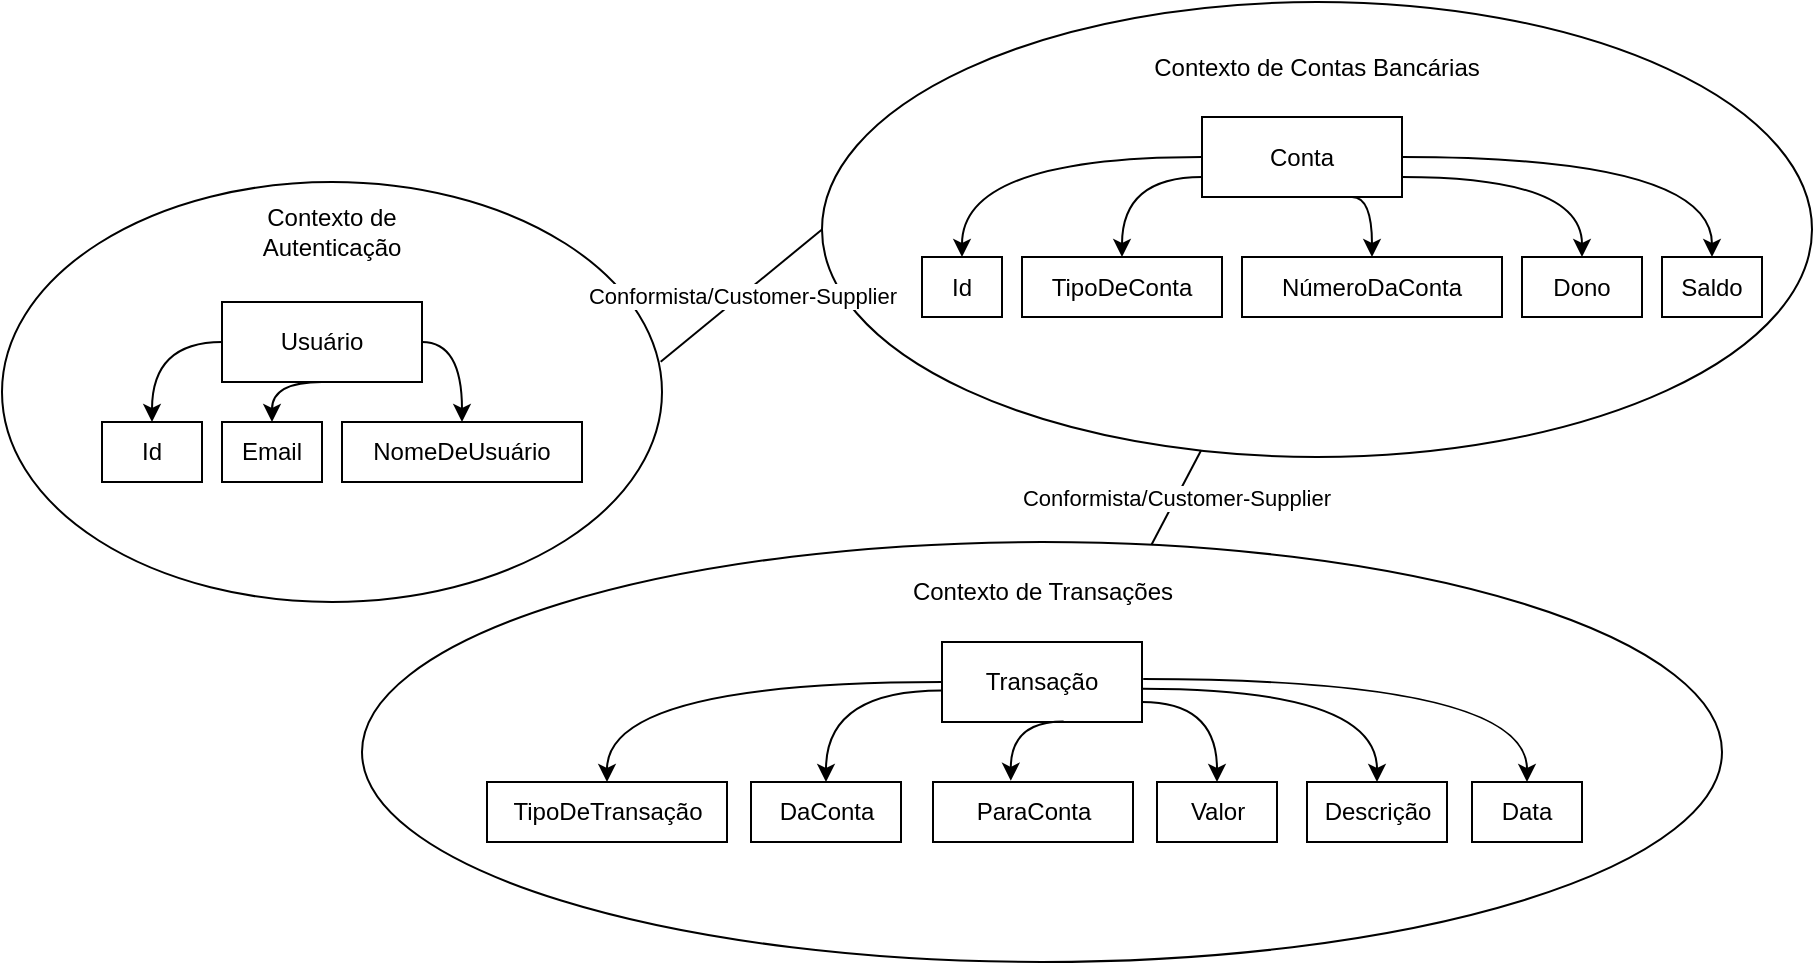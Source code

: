 <mxfile version="27.0.6">
  <diagram name="Page-1" id="S6bj-loEFZDENTpJVslW">
    <mxGraphModel dx="2038" dy="661" grid="1" gridSize="10" guides="1" tooltips="1" connect="1" arrows="1" fold="1" page="1" pageScale="1" pageWidth="850" pageHeight="1100" math="0" shadow="0">
      <root>
        <mxCell id="0" />
        <mxCell id="1" parent="0" />
        <mxCell id="2hIszf3CNOoCdZwzwIAj-1" value="" style="ellipse;whiteSpace=wrap;html=1;verticalAlign=bottom;fillColor=none;" vertex="1" parent="1">
          <mxGeometry x="-130" y="200" width="330" height="210" as="geometry" />
        </mxCell>
        <mxCell id="2hIszf3CNOoCdZwzwIAj-4" value="Contexto de Autenticação" style="text;html=1;align=center;verticalAlign=middle;whiteSpace=wrap;rounded=0;" vertex="1" parent="1">
          <mxGeometry x="5" y="210" width="60" height="30" as="geometry" />
        </mxCell>
        <mxCell id="2hIszf3CNOoCdZwzwIAj-3" value="" style="ellipse;whiteSpace=wrap;html=1;fillColor=none;" vertex="1" parent="1">
          <mxGeometry x="50" y="380" width="680" height="210" as="geometry" />
        </mxCell>
        <mxCell id="2hIszf3CNOoCdZwzwIAj-6" value="Contexto de Transações" style="text;html=1;align=center;verticalAlign=middle;whiteSpace=wrap;rounded=0;" vertex="1" parent="1">
          <mxGeometry x="302.75" y="390" width="174.5" height="30" as="geometry" />
        </mxCell>
        <mxCell id="2hIszf3CNOoCdZwzwIAj-15" style="edgeStyle=orthogonalEdgeStyle;rounded=0;orthogonalLoop=1;jettySize=auto;html=1;entryX=0.5;entryY=0;entryDx=0;entryDy=0;curved=1;exitX=1;exitY=0.5;exitDx=0;exitDy=0;" edge="1" parent="1" source="2hIszf3CNOoCdZwzwIAj-9" target="2hIszf3CNOoCdZwzwIAj-13">
          <mxGeometry relative="1" as="geometry" />
        </mxCell>
        <mxCell id="2hIszf3CNOoCdZwzwIAj-17" style="edgeStyle=orthogonalEdgeStyle;rounded=0;orthogonalLoop=1;jettySize=auto;html=1;entryX=0.5;entryY=0;entryDx=0;entryDy=0;curved=1;exitX=0.5;exitY=1;exitDx=0;exitDy=0;" edge="1" parent="1" source="2hIszf3CNOoCdZwzwIAj-9" target="2hIszf3CNOoCdZwzwIAj-11">
          <mxGeometry relative="1" as="geometry" />
        </mxCell>
        <mxCell id="2hIszf3CNOoCdZwzwIAj-18" style="edgeStyle=orthogonalEdgeStyle;rounded=0;orthogonalLoop=1;jettySize=auto;html=1;entryX=0.5;entryY=0;entryDx=0;entryDy=0;curved=1;exitX=0;exitY=0.5;exitDx=0;exitDy=0;" edge="1" parent="1" source="2hIszf3CNOoCdZwzwIAj-9" target="2hIszf3CNOoCdZwzwIAj-10">
          <mxGeometry relative="1" as="geometry" />
        </mxCell>
        <mxCell id="2hIszf3CNOoCdZwzwIAj-9" value="Usuário" style="rounded=0;whiteSpace=wrap;html=1;" vertex="1" parent="1">
          <mxGeometry x="-20" y="260" width="100" height="40" as="geometry" />
        </mxCell>
        <mxCell id="2hIszf3CNOoCdZwzwIAj-10" value="Id" style="rounded=0;whiteSpace=wrap;html=1;" vertex="1" parent="1">
          <mxGeometry x="-80" y="320" width="50" height="30" as="geometry" />
        </mxCell>
        <mxCell id="2hIszf3CNOoCdZwzwIAj-11" value="Email" style="rounded=0;whiteSpace=wrap;html=1;" vertex="1" parent="1">
          <mxGeometry x="-20" y="320" width="50" height="30" as="geometry" />
        </mxCell>
        <mxCell id="2hIszf3CNOoCdZwzwIAj-13" value="NomeDeUsuário" style="rounded=0;whiteSpace=wrap;html=1;" vertex="1" parent="1">
          <mxGeometry x="40" y="320" width="120" height="30" as="geometry" />
        </mxCell>
        <mxCell id="2hIszf3CNOoCdZwzwIAj-2" value="" style="ellipse;whiteSpace=wrap;html=1;fillColor=none;" vertex="1" parent="1">
          <mxGeometry x="280" y="110" width="495" height="227.5" as="geometry" />
        </mxCell>
        <mxCell id="2hIszf3CNOoCdZwzwIAj-25" style="edgeStyle=orthogonalEdgeStyle;rounded=0;orthogonalLoop=1;jettySize=auto;html=1;entryX=0.5;entryY=0;entryDx=0;entryDy=0;curved=1;" edge="1" parent="1" source="2hIszf3CNOoCdZwzwIAj-19" target="2hIszf3CNOoCdZwzwIAj-23">
          <mxGeometry relative="1" as="geometry" />
        </mxCell>
        <mxCell id="2hIszf3CNOoCdZwzwIAj-28" style="edgeStyle=orthogonalEdgeStyle;rounded=0;orthogonalLoop=1;jettySize=auto;html=1;entryX=0.5;entryY=0;entryDx=0;entryDy=0;curved=1;exitX=1;exitY=0.75;exitDx=0;exitDy=0;" edge="1" parent="1" source="2hIszf3CNOoCdZwzwIAj-19" target="2hIszf3CNOoCdZwzwIAj-22">
          <mxGeometry relative="1" as="geometry" />
        </mxCell>
        <mxCell id="2hIszf3CNOoCdZwzwIAj-29" style="edgeStyle=orthogonalEdgeStyle;rounded=0;orthogonalLoop=1;jettySize=auto;html=1;exitX=0;exitY=0.75;exitDx=0;exitDy=0;curved=1;" edge="1" parent="1" source="2hIszf3CNOoCdZwzwIAj-19" target="2hIszf3CNOoCdZwzwIAj-20">
          <mxGeometry relative="1" as="geometry" />
        </mxCell>
        <mxCell id="2hIszf3CNOoCdZwzwIAj-19" value="Conta" style="rounded=0;whiteSpace=wrap;html=1;" vertex="1" parent="1">
          <mxGeometry x="470" y="167.5" width="100" height="40" as="geometry" />
        </mxCell>
        <mxCell id="2hIszf3CNOoCdZwzwIAj-20" value="TipoDeConta" style="rounded=0;whiteSpace=wrap;html=1;" vertex="1" parent="1">
          <mxGeometry x="380" y="237.5" width="100" height="30" as="geometry" />
        </mxCell>
        <mxCell id="2hIszf3CNOoCdZwzwIAj-21" value="Saldo" style="rounded=0;whiteSpace=wrap;html=1;" vertex="1" parent="1">
          <mxGeometry x="700" y="237.5" width="50" height="30" as="geometry" />
        </mxCell>
        <mxCell id="2hIszf3CNOoCdZwzwIAj-22" value="Dono" style="rounded=0;whiteSpace=wrap;html=1;" vertex="1" parent="1">
          <mxGeometry x="630" y="237.5" width="60" height="30" as="geometry" />
        </mxCell>
        <mxCell id="2hIszf3CNOoCdZwzwIAj-23" value="Id" style="rounded=0;whiteSpace=wrap;html=1;" vertex="1" parent="1">
          <mxGeometry x="330" y="237.5" width="40" height="30" as="geometry" />
        </mxCell>
        <mxCell id="2hIszf3CNOoCdZwzwIAj-24" value="NúmeroDaConta" style="rounded=0;whiteSpace=wrap;html=1;" vertex="1" parent="1">
          <mxGeometry x="490" y="237.5" width="130" height="30" as="geometry" />
        </mxCell>
        <mxCell id="2hIszf3CNOoCdZwzwIAj-26" style="edgeStyle=orthogonalEdgeStyle;rounded=0;orthogonalLoop=1;jettySize=auto;html=1;entryX=0.5;entryY=0;entryDx=0;entryDy=0;curved=1;exitX=0.75;exitY=1;exitDx=0;exitDy=0;" edge="1" parent="1" source="2hIszf3CNOoCdZwzwIAj-19" target="2hIszf3CNOoCdZwzwIAj-24">
          <mxGeometry relative="1" as="geometry" />
        </mxCell>
        <mxCell id="2hIszf3CNOoCdZwzwIAj-27" style="edgeStyle=orthogonalEdgeStyle;rounded=0;orthogonalLoop=1;jettySize=auto;html=1;entryX=0.5;entryY=0;entryDx=0;entryDy=0;curved=1;" edge="1" parent="1" source="2hIszf3CNOoCdZwzwIAj-19" target="2hIszf3CNOoCdZwzwIAj-21">
          <mxGeometry relative="1" as="geometry" />
        </mxCell>
        <mxCell id="2hIszf3CNOoCdZwzwIAj-5" value="Contexto de Contas Bancárias" style="text;html=1;align=center;verticalAlign=middle;whiteSpace=wrap;rounded=0;" vertex="1" parent="1">
          <mxGeometry x="445" y="127.5" width="165" height="30" as="geometry" />
        </mxCell>
        <mxCell id="2hIszf3CNOoCdZwzwIAj-38" style="edgeStyle=orthogonalEdgeStyle;rounded=0;orthogonalLoop=1;jettySize=auto;html=1;entryX=0.5;entryY=0;entryDx=0;entryDy=0;curved=1;" edge="1" parent="1" source="2hIszf3CNOoCdZwzwIAj-30" target="2hIszf3CNOoCdZwzwIAj-33">
          <mxGeometry relative="1" as="geometry" />
        </mxCell>
        <mxCell id="2hIszf3CNOoCdZwzwIAj-39" style="edgeStyle=orthogonalEdgeStyle;rounded=0;orthogonalLoop=1;jettySize=auto;html=1;entryX=0.5;entryY=0;entryDx=0;entryDy=0;curved=1;exitX=0;exitY=0.605;exitDx=0;exitDy=0;exitPerimeter=0;" edge="1" parent="1" source="2hIszf3CNOoCdZwzwIAj-30" target="2hIszf3CNOoCdZwzwIAj-32">
          <mxGeometry relative="1" as="geometry" />
        </mxCell>
        <mxCell id="2hIszf3CNOoCdZwzwIAj-41" style="edgeStyle=orthogonalEdgeStyle;rounded=0;orthogonalLoop=1;jettySize=auto;html=1;entryX=0.5;entryY=0;entryDx=0;entryDy=0;curved=1;exitX=1;exitY=0.75;exitDx=0;exitDy=0;" edge="1" parent="1" source="2hIszf3CNOoCdZwzwIAj-30" target="2hIszf3CNOoCdZwzwIAj-34">
          <mxGeometry relative="1" as="geometry" />
        </mxCell>
        <mxCell id="2hIszf3CNOoCdZwzwIAj-42" style="edgeStyle=orthogonalEdgeStyle;rounded=0;orthogonalLoop=1;jettySize=auto;html=1;entryX=0.5;entryY=0;entryDx=0;entryDy=0;curved=1;exitX=1.004;exitY=0.585;exitDx=0;exitDy=0;exitPerimeter=0;" edge="1" parent="1" source="2hIszf3CNOoCdZwzwIAj-30" target="2hIszf3CNOoCdZwzwIAj-35">
          <mxGeometry relative="1" as="geometry" />
        </mxCell>
        <mxCell id="2hIszf3CNOoCdZwzwIAj-43" style="edgeStyle=orthogonalEdgeStyle;rounded=0;orthogonalLoop=1;jettySize=auto;html=1;exitX=1.006;exitY=0.464;exitDx=0;exitDy=0;entryX=0.5;entryY=0;entryDx=0;entryDy=0;curved=1;exitPerimeter=0;" edge="1" parent="1" source="2hIszf3CNOoCdZwzwIAj-30" target="2hIszf3CNOoCdZwzwIAj-36">
          <mxGeometry relative="1" as="geometry" />
        </mxCell>
        <mxCell id="2hIszf3CNOoCdZwzwIAj-30" value="Transação" style="rounded=0;whiteSpace=wrap;html=1;" vertex="1" parent="1">
          <mxGeometry x="340" y="430" width="100" height="40" as="geometry" />
        </mxCell>
        <mxCell id="2hIszf3CNOoCdZwzwIAj-31" value="ParaConta" style="rounded=0;whiteSpace=wrap;html=1;" vertex="1" parent="1">
          <mxGeometry x="335.5" y="500" width="100" height="30" as="geometry" />
        </mxCell>
        <mxCell id="2hIszf3CNOoCdZwzwIAj-32" value="DaConta" style="rounded=0;whiteSpace=wrap;html=1;" vertex="1" parent="1">
          <mxGeometry x="244.5" y="500" width="75" height="30" as="geometry" />
        </mxCell>
        <mxCell id="2hIszf3CNOoCdZwzwIAj-33" value="TipoDeTransação" style="rounded=0;whiteSpace=wrap;html=1;" vertex="1" parent="1">
          <mxGeometry x="112.5" y="500" width="120" height="30" as="geometry" />
        </mxCell>
        <mxCell id="2hIszf3CNOoCdZwzwIAj-34" value="Valor" style="rounded=0;whiteSpace=wrap;html=1;" vertex="1" parent="1">
          <mxGeometry x="447.5" y="500" width="60" height="30" as="geometry" />
        </mxCell>
        <mxCell id="2hIszf3CNOoCdZwzwIAj-35" value="Descrição" style="rounded=0;whiteSpace=wrap;html=1;" vertex="1" parent="1">
          <mxGeometry x="522.5" y="500" width="70" height="30" as="geometry" />
        </mxCell>
        <mxCell id="2hIszf3CNOoCdZwzwIAj-36" value="Data" style="rounded=0;whiteSpace=wrap;html=1;" vertex="1" parent="1">
          <mxGeometry x="605" y="500" width="55" height="30" as="geometry" />
        </mxCell>
        <mxCell id="2hIszf3CNOoCdZwzwIAj-40" style="edgeStyle=orthogonalEdgeStyle;rounded=0;orthogonalLoop=1;jettySize=auto;html=1;entryX=0.389;entryY=-0.02;entryDx=0;entryDy=0;entryPerimeter=0;curved=1;exitX=0.608;exitY=0.995;exitDx=0;exitDy=0;exitPerimeter=0;" edge="1" parent="1" source="2hIszf3CNOoCdZwzwIAj-30" target="2hIszf3CNOoCdZwzwIAj-31">
          <mxGeometry relative="1" as="geometry" />
        </mxCell>
        <mxCell id="2hIszf3CNOoCdZwzwIAj-44" value="Conformista/Customer-Supplier" style="rounded=0;orthogonalLoop=1;jettySize=auto;html=1;entryX=0.383;entryY=0.985;entryDx=0;entryDy=0;entryPerimeter=0;endArrow=none;startFill=0;" edge="1" parent="1" source="2hIszf3CNOoCdZwzwIAj-3" target="2hIszf3CNOoCdZwzwIAj-2">
          <mxGeometry x="-0.006" relative="1" as="geometry">
            <mxPoint as="offset" />
          </mxGeometry>
        </mxCell>
        <mxCell id="2hIszf3CNOoCdZwzwIAj-45" value="Conformista/Customer-Supplier" style="rounded=0;orthogonalLoop=1;jettySize=auto;html=1;entryX=0;entryY=0.5;entryDx=0;entryDy=0;endArrow=none;startFill=0;exitX=0.998;exitY=0.428;exitDx=0;exitDy=0;exitPerimeter=0;" edge="1" parent="1" source="2hIszf3CNOoCdZwzwIAj-1" target="2hIszf3CNOoCdZwzwIAj-2">
          <mxGeometry x="-0.006" relative="1" as="geometry">
            <mxPoint x="450" y="421" as="sourcePoint" />
            <mxPoint x="480" y="344" as="targetPoint" />
            <mxPoint as="offset" />
          </mxGeometry>
        </mxCell>
      </root>
    </mxGraphModel>
  </diagram>
</mxfile>
